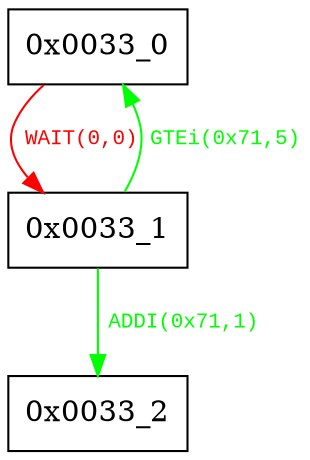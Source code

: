 digraph {
 node [shape=record];
"0x0033_0" -> "0x0033_1"[color=red, fontcolor=red, label=< <font face="Courier New" point-size="10">
WAIT(0,0)<br/>
</font>>];
"0x0033_1" -> "0x0033_2"[color=green, fontcolor=green, label=< <font face="Courier New" point-size="10">
ADDI(0x71,1)<br/>
</font>>];
"0x0033_1" -> "0x0033_0"[color=green, fontcolor=green, label=< <font face="Courier New" point-size="10">
GTEi(0x71,5)<br/>
</font>>];
}
